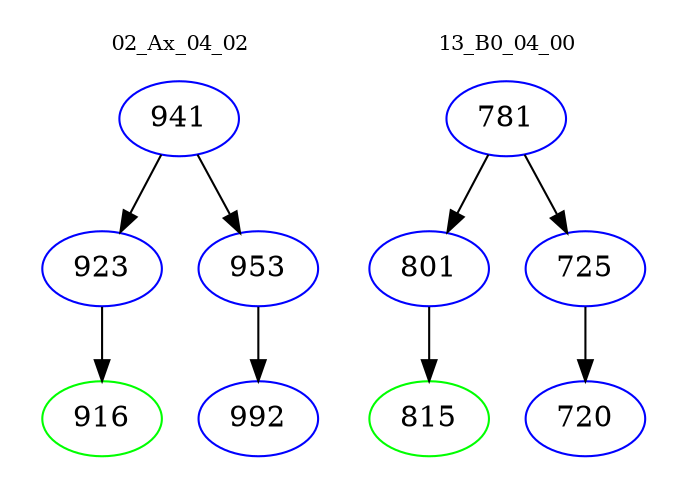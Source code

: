 digraph{
subgraph cluster_0 {
color = white
label = "02_Ax_04_02";
fontsize=10;
T0_941 [label="941", color="blue"]
T0_941 -> T0_923 [color="black"]
T0_923 [label="923", color="blue"]
T0_923 -> T0_916 [color="black"]
T0_916 [label="916", color="green"]
T0_941 -> T0_953 [color="black"]
T0_953 [label="953", color="blue"]
T0_953 -> T0_992 [color="black"]
T0_992 [label="992", color="blue"]
}
subgraph cluster_1 {
color = white
label = "13_B0_04_00";
fontsize=10;
T1_781 [label="781", color="blue"]
T1_781 -> T1_801 [color="black"]
T1_801 [label="801", color="blue"]
T1_801 -> T1_815 [color="black"]
T1_815 [label="815", color="green"]
T1_781 -> T1_725 [color="black"]
T1_725 [label="725", color="blue"]
T1_725 -> T1_720 [color="black"]
T1_720 [label="720", color="blue"]
}
}
